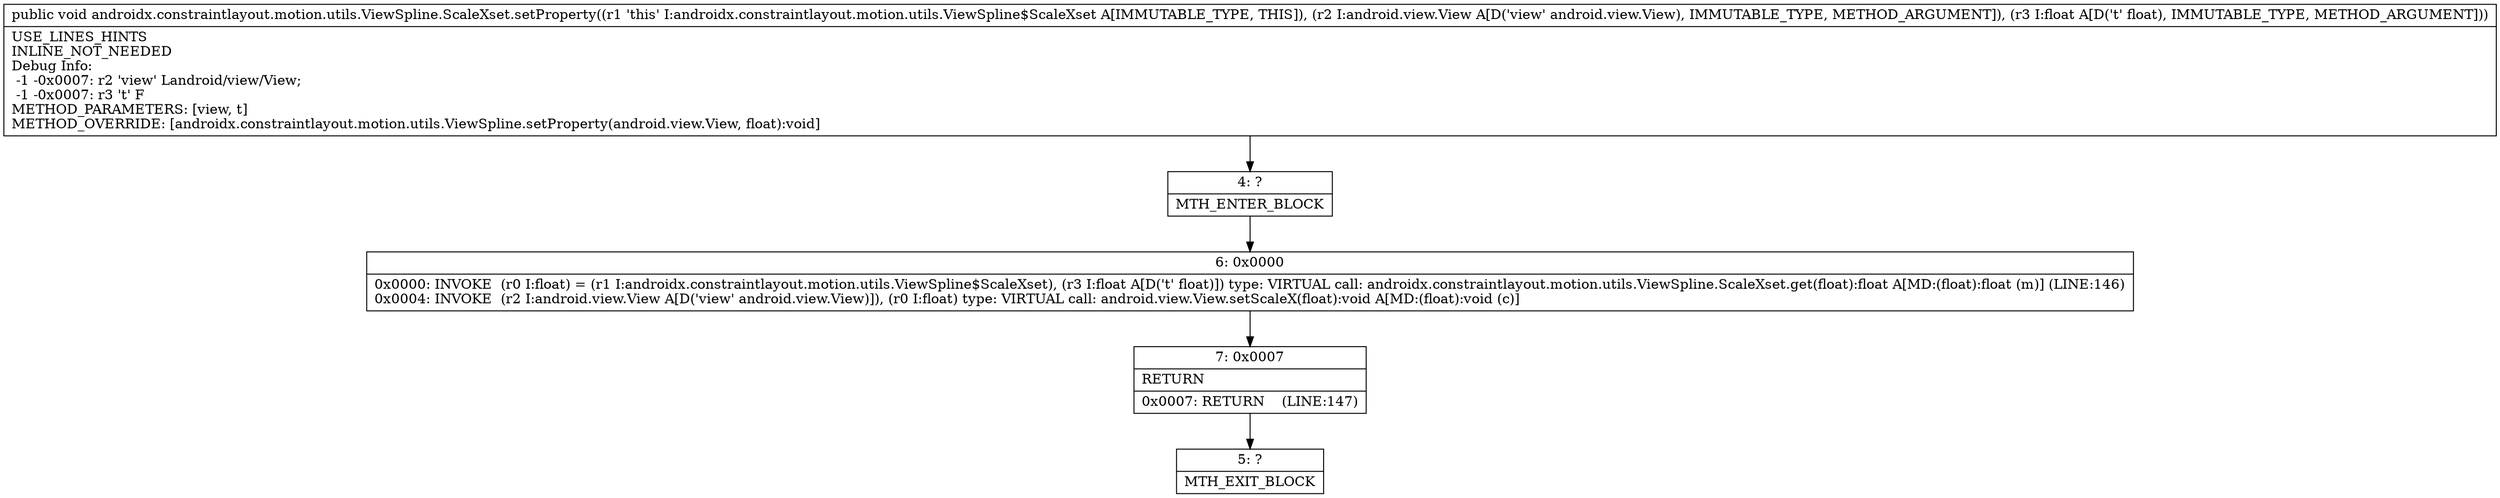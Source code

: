 digraph "CFG forandroidx.constraintlayout.motion.utils.ViewSpline.ScaleXset.setProperty(Landroid\/view\/View;F)V" {
Node_4 [shape=record,label="{4\:\ ?|MTH_ENTER_BLOCK\l}"];
Node_6 [shape=record,label="{6\:\ 0x0000|0x0000: INVOKE  (r0 I:float) = (r1 I:androidx.constraintlayout.motion.utils.ViewSpline$ScaleXset), (r3 I:float A[D('t' float)]) type: VIRTUAL call: androidx.constraintlayout.motion.utils.ViewSpline.ScaleXset.get(float):float A[MD:(float):float (m)] (LINE:146)\l0x0004: INVOKE  (r2 I:android.view.View A[D('view' android.view.View)]), (r0 I:float) type: VIRTUAL call: android.view.View.setScaleX(float):void A[MD:(float):void (c)]\l}"];
Node_7 [shape=record,label="{7\:\ 0x0007|RETURN\l|0x0007: RETURN    (LINE:147)\l}"];
Node_5 [shape=record,label="{5\:\ ?|MTH_EXIT_BLOCK\l}"];
MethodNode[shape=record,label="{public void androidx.constraintlayout.motion.utils.ViewSpline.ScaleXset.setProperty((r1 'this' I:androidx.constraintlayout.motion.utils.ViewSpline$ScaleXset A[IMMUTABLE_TYPE, THIS]), (r2 I:android.view.View A[D('view' android.view.View), IMMUTABLE_TYPE, METHOD_ARGUMENT]), (r3 I:float A[D('t' float), IMMUTABLE_TYPE, METHOD_ARGUMENT]))  | USE_LINES_HINTS\lINLINE_NOT_NEEDED\lDebug Info:\l  \-1 \-0x0007: r2 'view' Landroid\/view\/View;\l  \-1 \-0x0007: r3 't' F\lMETHOD_PARAMETERS: [view, t]\lMETHOD_OVERRIDE: [androidx.constraintlayout.motion.utils.ViewSpline.setProperty(android.view.View, float):void]\l}"];
MethodNode -> Node_4;Node_4 -> Node_6;
Node_6 -> Node_7;
Node_7 -> Node_5;
}

